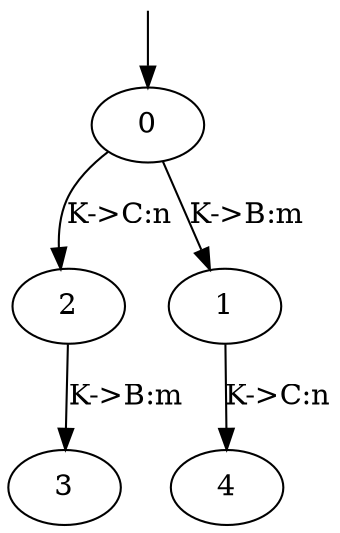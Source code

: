 digraph Simple_choiceStruct {
	s0 [label="" height=0 shape=none width=0]
		s0 -> 0
		0 -> 2 [label="K->C:n"]
		2 -> 3 [label="K->B:m"]
		0 -> 1 [label="K->B:m"]
		1 -> 4 [label="K->C:n"]
}